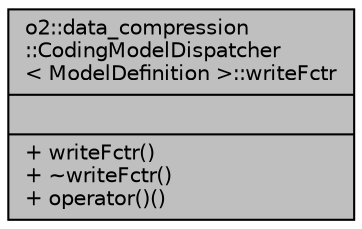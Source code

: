 digraph "o2::data_compression::CodingModelDispatcher&lt; ModelDefinition &gt;::writeFctr"
{
 // INTERACTIVE_SVG=YES
  bgcolor="transparent";
  edge [fontname="Helvetica",fontsize="10",labelfontname="Helvetica",labelfontsize="10"];
  node [fontname="Helvetica",fontsize="10",shape=record];
  Node1 [label="{o2::data_compression\l::CodingModelDispatcher\l\< ModelDefinition \>::writeFctr\n||+ writeFctr()\l+ ~writeFctr()\l+ operator()()\l}",height=0.2,width=0.4,color="black", fillcolor="grey75", style="filled" fontcolor="black"];
}
